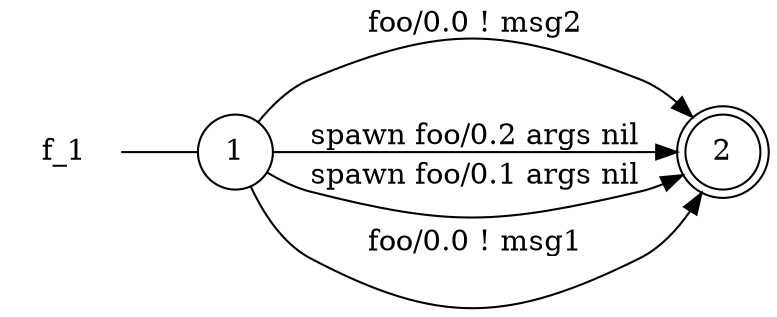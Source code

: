 digraph f_1 {
	rankdir="LR";
	n_0 [label="f_1", shape="plaintext"];
	n_1 [id="1", shape=circle, label="1"];
	n_0 -> n_1 [arrowhead=none];
	n_2 [id="2", shape=doublecircle, label="2"];

	n_1 -> n_2 [id="[$e|3]", label="foo/0.0 ! msg2"];
	n_1 -> n_2 [id="[$e|5]", label="spawn foo/0.2 args nil"];
	n_1 -> n_2 [id="[$e|7]", label="spawn foo/0.1 args nil"];
	n_1 -> n_2 [id="[$e|6]", label="foo/0.0 ! msg1"];
}
